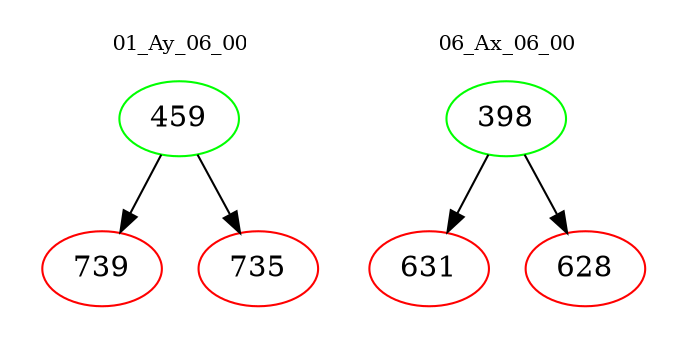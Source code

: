 digraph{
subgraph cluster_0 {
color = white
label = "01_Ay_06_00";
fontsize=10;
T0_459 [label="459", color="green"]
T0_459 -> T0_739 [color="black"]
T0_739 [label="739", color="red"]
T0_459 -> T0_735 [color="black"]
T0_735 [label="735", color="red"]
}
subgraph cluster_1 {
color = white
label = "06_Ax_06_00";
fontsize=10;
T1_398 [label="398", color="green"]
T1_398 -> T1_631 [color="black"]
T1_631 [label="631", color="red"]
T1_398 -> T1_628 [color="black"]
T1_628 [label="628", color="red"]
}
}
